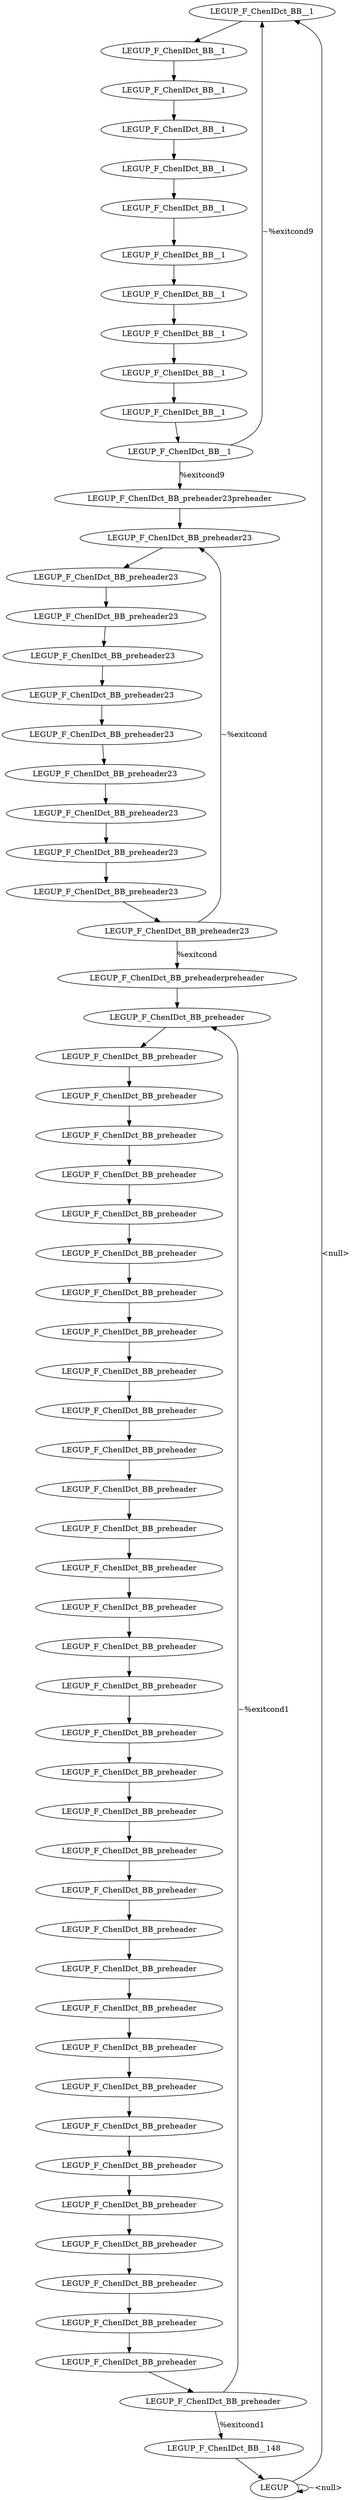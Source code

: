 digraph {
Node0x40ca5f0[label="LEGUP_F_ChenIDct_BB__1"];
Node0x40ca450[label="LEGUP"];
Node0x40ca450 -> Node0x40ca5f0[label="<null>"];
Node0x40ca450 -> Node0x40ca450[label="~<null>"];
Node0x40ca6c0[label="LEGUP_F_ChenIDct_BB__1"];
Node0x40ca5f0 -> Node0x40ca6c0;
Node0x40ca790[label="LEGUP_F_ChenIDct_BB__1"];
Node0x40ca6c0 -> Node0x40ca790;
Node0x40ca860[label="LEGUP_F_ChenIDct_BB__1"];
Node0x40ca790 -> Node0x40ca860;
Node0x40ca930[label="LEGUP_F_ChenIDct_BB__1"];
Node0x40ca860 -> Node0x40ca930;
Node0x40caa00[label="LEGUP_F_ChenIDct_BB__1"];
Node0x40ca930 -> Node0x40caa00;
Node0x40caad0[label="LEGUP_F_ChenIDct_BB__1"];
Node0x40caa00 -> Node0x40caad0;
Node0x40caba0[label="LEGUP_F_ChenIDct_BB__1"];
Node0x40caad0 -> Node0x40caba0;
Node0x40cac70[label="LEGUP_F_ChenIDct_BB__1"];
Node0x40caba0 -> Node0x40cac70;
Node0x40cad40[label="LEGUP_F_ChenIDct_BB__1"];
Node0x40cac70 -> Node0x40cad40;
Node0x40cae10[label="LEGUP_F_ChenIDct_BB__1"];
Node0x40cad40 -> Node0x40cae10;
Node0x40caee0[label="LEGUP_F_ChenIDct_BB__1"];
Node0x40cae10 -> Node0x40caee0;
Node0x40caff0[label="LEGUP_F_ChenIDct_BB_preheader23preheader"];
Node0x40caee0 -> Node0x40caff0[label="%exitcond9"];
Node0x40caee0 -> Node0x40ca5f0[label="~%exitcond9"];
Node0x40cb100[label="LEGUP_F_ChenIDct_BB_preheader23"];
Node0x40caff0 -> Node0x40cb100;
Node0x40cb9e0[label="LEGUP_F_ChenIDct_BB_preheader23"];
Node0x40cb100 -> Node0x40cb9e0;
Node0x40cbaf0[label="LEGUP_F_ChenIDct_BB_preheader23"];
Node0x40cb9e0 -> Node0x40cbaf0;
Node0x40cbc00[label="LEGUP_F_ChenIDct_BB_preheader23"];
Node0x40cbaf0 -> Node0x40cbc00;
Node0x40cbd10[label="LEGUP_F_ChenIDct_BB_preheader23"];
Node0x40cbc00 -> Node0x40cbd10;
Node0x40cbe20[label="LEGUP_F_ChenIDct_BB_preheader23"];
Node0x40cbd10 -> Node0x40cbe20;
Node0x40cbf30[label="LEGUP_F_ChenIDct_BB_preheader23"];
Node0x40cbe20 -> Node0x40cbf30;
Node0x40cc040[label="LEGUP_F_ChenIDct_BB_preheader23"];
Node0x40cbf30 -> Node0x40cc040;
Node0x40cc150[label="LEGUP_F_ChenIDct_BB_preheader23"];
Node0x40cc040 -> Node0x40cc150;
Node0x40cc260[label="LEGUP_F_ChenIDct_BB_preheader23"];
Node0x40cc150 -> Node0x40cc260;
Node0x40cc370[label="LEGUP_F_ChenIDct_BB_preheader23"];
Node0x40cc260 -> Node0x40cc370;
Node0x40cc480[label="LEGUP_F_ChenIDct_BB_preheaderpreheader"];
Node0x40cc370 -> Node0x40cc480[label="%exitcond"];
Node0x40cc370 -> Node0x40cb100[label="~%exitcond"];
Node0x40cc590[label="LEGUP_F_ChenIDct_BB_preheader"];
Node0x40cc480 -> Node0x40cc590;
Node0x40cc6a0[label="LEGUP_F_ChenIDct_BB_preheader"];
Node0x40cc590 -> Node0x40cc6a0;
Node0x40cc7b0[label="LEGUP_F_ChenIDct_BB_preheader"];
Node0x40cc6a0 -> Node0x40cc7b0;
Node0x40cc8c0[label="LEGUP_F_ChenIDct_BB_preheader"];
Node0x40cc7b0 -> Node0x40cc8c0;
Node0x40aff90[label="LEGUP_F_ChenIDct_BB_preheader"];
Node0x40cc8c0 -> Node0x40aff90;
Node0x40b00a0[label="LEGUP_F_ChenIDct_BB_preheader"];
Node0x40aff90 -> Node0x40b00a0;
Node0x40b01b0[label="LEGUP_F_ChenIDct_BB_preheader"];
Node0x40b00a0 -> Node0x40b01b0;
Node0x40b02c0[label="LEGUP_F_ChenIDct_BB_preheader"];
Node0x40b01b0 -> Node0x40b02c0;
Node0x40b03d0[label="LEGUP_F_ChenIDct_BB_preheader"];
Node0x40b02c0 -> Node0x40b03d0;
Node0x40b04e0[label="LEGUP_F_ChenIDct_BB_preheader"];
Node0x40b03d0 -> Node0x40b04e0;
Node0x40b05f0[label="LEGUP_F_ChenIDct_BB_preheader"];
Node0x40b04e0 -> Node0x40b05f0;
Node0x40b0700[label="LEGUP_F_ChenIDct_BB_preheader"];
Node0x40b05f0 -> Node0x40b0700;
Node0x40b0810[label="LEGUP_F_ChenIDct_BB_preheader"];
Node0x40b0700 -> Node0x40b0810;
Node0x40b0920[label="LEGUP_F_ChenIDct_BB_preheader"];
Node0x40b0810 -> Node0x40b0920;
Node0x40b0a30[label="LEGUP_F_ChenIDct_BB_preheader"];
Node0x40b0920 -> Node0x40b0a30;
Node0x40b0b40[label="LEGUP_F_ChenIDct_BB_preheader"];
Node0x40b0a30 -> Node0x40b0b40;
Node0x40b0c50[label="LEGUP_F_ChenIDct_BB_preheader"];
Node0x40b0b40 -> Node0x40b0c50;
Node0x40b0d60[label="LEGUP_F_ChenIDct_BB_preheader"];
Node0x40b0c50 -> Node0x40b0d60;
Node0x40b0e70[label="LEGUP_F_ChenIDct_BB_preheader"];
Node0x40b0d60 -> Node0x40b0e70;
Node0x40b0f80[label="LEGUP_F_ChenIDct_BB_preheader"];
Node0x40b0e70 -> Node0x40b0f80;
Node0x40b1090[label="LEGUP_F_ChenIDct_BB_preheader"];
Node0x40b0f80 -> Node0x40b1090;
Node0x40b11a0[label="LEGUP_F_ChenIDct_BB_preheader"];
Node0x40b1090 -> Node0x40b11a0;
Node0x40b12b0[label="LEGUP_F_ChenIDct_BB_preheader"];
Node0x40b11a0 -> Node0x40b12b0;
Node0x40b13c0[label="LEGUP_F_ChenIDct_BB_preheader"];
Node0x40b12b0 -> Node0x40b13c0;
Node0x40b14d0[label="LEGUP_F_ChenIDct_BB_preheader"];
Node0x40b13c0 -> Node0x40b14d0;
Node0x40b15e0[label="LEGUP_F_ChenIDct_BB_preheader"];
Node0x40b14d0 -> Node0x40b15e0;
Node0x40b16f0[label="LEGUP_F_ChenIDct_BB_preheader"];
Node0x40b15e0 -> Node0x40b16f0;
Node0x40b1800[label="LEGUP_F_ChenIDct_BB_preheader"];
Node0x40b16f0 -> Node0x40b1800;
Node0x40b1910[label="LEGUP_F_ChenIDct_BB_preheader"];
Node0x40b1800 -> Node0x40b1910;
Node0x40b1a20[label="LEGUP_F_ChenIDct_BB_preheader"];
Node0x40b1910 -> Node0x40b1a20;
Node0x40b1b30[label="LEGUP_F_ChenIDct_BB_preheader"];
Node0x40b1a20 -> Node0x40b1b30;
Node0x40b1cf0[label="LEGUP_F_ChenIDct_BB_preheader"];
Node0x40b1b30 -> Node0x40b1cf0;
Node0x40b1e00[label="LEGUP_F_ChenIDct_BB_preheader"];
Node0x40b1cf0 -> Node0x40b1e00;
Node0x40b1f10[label="LEGUP_F_ChenIDct_BB_preheader"];
Node0x40b1e00 -> Node0x40b1f10;
Node0x40b2020[label="LEGUP_F_ChenIDct_BB_preheader"];
Node0x40b1f10 -> Node0x40b2020;
Node0x40b2130[label="LEGUP_F_ChenIDct_BB_preheader"];
Node0x40b2020 -> Node0x40b2130;
Node0x40b2240[label="LEGUP_F_ChenIDct_BB__148"];
Node0x40b2130 -> Node0x40b2240[label="%exitcond1"];
Node0x40b2130 -> Node0x40cc590[label="~%exitcond1"];
Node0x40b2240 -> Node0x40ca450;
}
